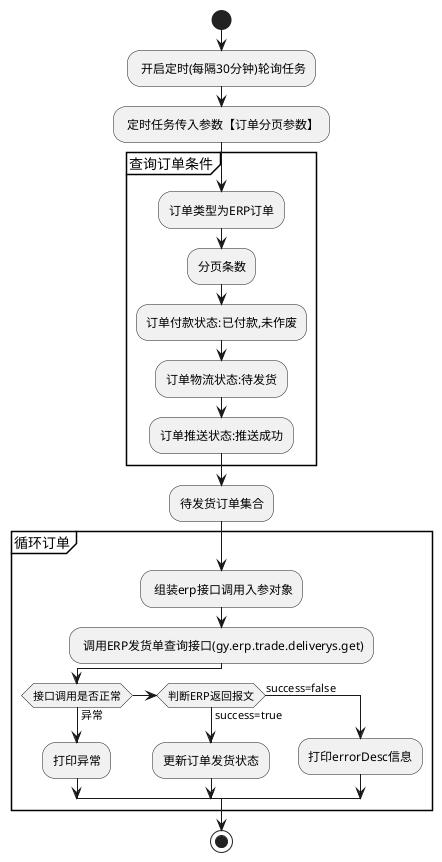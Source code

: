 @startuml
start
: 开启定时(每隔30分钟)轮询任务;
: 定时任务传入参数【订单分页参数】;
partition 查询订单条件{
    :订单类型为ERP订单;
    :分页条数;
    :订单付款状态:已付款,未作废;
    :订单物流状态:待发货;
    :订单推送状态:推送成功;
}
:待发货订单集合;
partition 循环订单{
    : 组装erp接口调用入参对象;
    : 调用ERP发货单查询接口(gy.erp.trade.deliverys.get);
    if(接口调用是否正常) then (异常)
        :打印异常;
    elseif(判断ERP返回报文) then (success=true)
        :更新订单发货状态;
    else (success=false)
        :打印errorDesc信息;
    endif;
}
stop;
@enduml